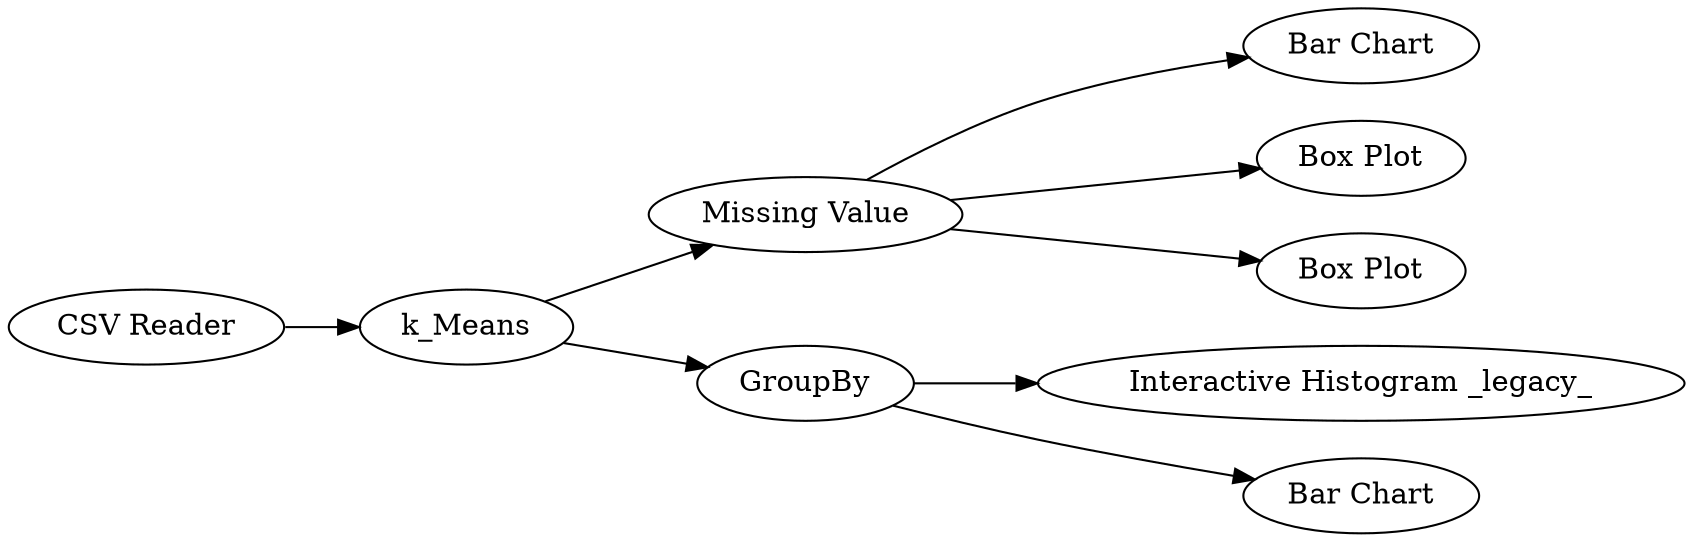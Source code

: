 digraph {
	"6053684535346170190_12" [label="Missing Value"]
	"6053684535346170190_7" [label="Interactive Histogram _legacy_"]
	"6053684535346170190_11" [label="Bar Chart"]
	"6053684535346170190_16" [label="Box Plot"]
	"6053684535346170190_10" [label="Bar Chart"]
	"6053684535346170190_6" [label=GroupBy]
	"6053684535346170190_15" [label="Box Plot"]
	"6053684535346170190_3" [label=k_Means]
	"6053684535346170190_1" [label="CSV Reader"]
	"6053684535346170190_1" -> "6053684535346170190_3"
	"6053684535346170190_12" -> "6053684535346170190_15"
	"6053684535346170190_3" -> "6053684535346170190_12"
	"6053684535346170190_12" -> "6053684535346170190_16"
	"6053684535346170190_3" -> "6053684535346170190_6"
	"6053684535346170190_6" -> "6053684535346170190_10"
	"6053684535346170190_12" -> "6053684535346170190_11"
	"6053684535346170190_6" -> "6053684535346170190_7"
	rankdir=LR
}
